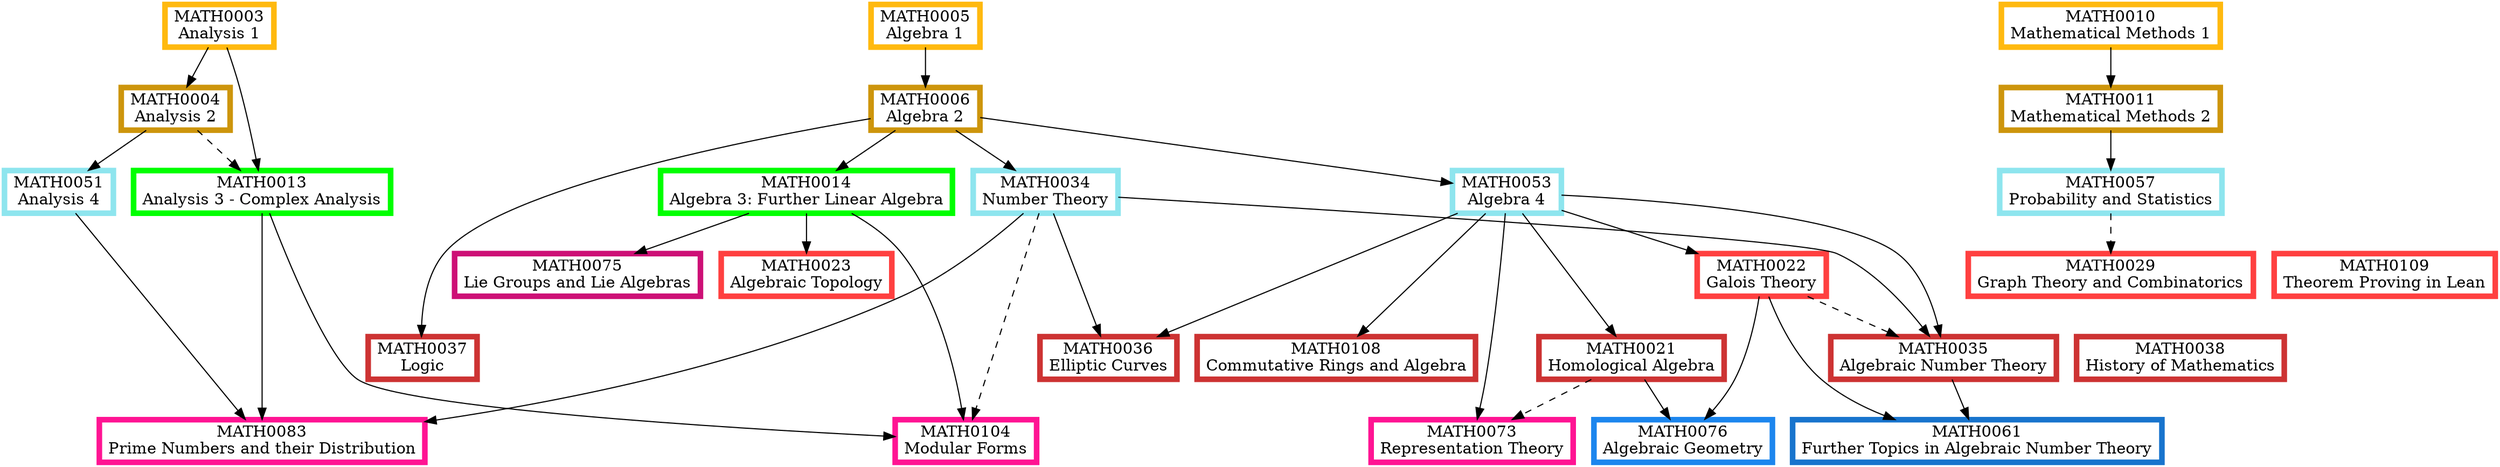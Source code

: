 digraph {
	node [fillcolor=white penwidth=5 shape=box style="filled,bold"]
	subgraph "1.0 1" {
		rank=same
		MATH0005 [label="MATH0005
Algebra 1" color=darkgoldenrod1 href="https://www.ucl.ac.uk/maths/sites/maths/files/math0005.pdf" tooltip="Year 1, term 1"]
		MATH0003 [label="MATH0003
Analysis 1" color=darkgoldenrod1 href="https://www.ucl.ac.uk/maths/sites/maths/files/math0003.pdf" tooltip="Year 1, term 1"]
		MATH0010 [label="MATH0010
Mathematical Methods 1" color=darkgoldenrod1 href="https://www.ucl.ac.uk/maths/sites/maths/files/math0010.pdf" tooltip="Year 1, term 1"]
	}
	MATH0010 -> MATH0011 [tooltip="required prerequisite"]
	MATH0005 -> MATH0006 [tooltip="required prerequisite"]
	MATH0003 -> MATH0004 [tooltip="required prerequisite"]
	subgraph "1.0 2" {
		rank=same
		MATH0011 [label="MATH0011
Mathematical Methods 2" color=darkgoldenrod3 href="https://www.ucl.ac.uk/maths/sites/maths/files/math0011_2.pdf" tooltip="Year 1, term 2"]
		MATH0006 [label="MATH0006
Algebra 2" color=darkgoldenrod3 href="https://www.ucl.ac.uk/maths/sites/maths/files/math0006.pdf" tooltip="Year 1, term 2"]
		MATH0004 [label="MATH0004
Analysis 2" color=darkgoldenrod3 href="https://www.ucl.ac.uk/maths/sites/maths/files/math0004.pdf" tooltip="Year 1, term 2"]
	}
	MATH0003 -> MATH0013 [tooltip="required prerequisite"]
	MATH0004 -> MATH0013 [style=dashed tooltip="recommended prerequisite"]
	MATH0006 -> MATH0014 [tooltip="required prerequisite"]
	subgraph "2.0 1" {
		rank=same
		MATH0013 [label="MATH0013
Analysis 3 - Complex Analysis" color=green1 href="https://www.ucl.ac.uk/maths/sites/maths/files/math0013.pdf" tooltip="Year 2, term 1"]
		MATH0014 [label="MATH0014
Algebra 3: Further Linear Algebra" color=green1 href="https://www.ucl.ac.uk/maths/sites/maths/files/math0014.pdf" tooltip="Year 2, term 1"]
	}
	MATH0006 -> MATH0053 [tooltip="required prerequisite"]
	MATH0006 -> MATH0034 [tooltip="required prerequisite"]
	MATH0011 -> MATH0057 [tooltip="required prerequisite"]
	MATH0004 -> MATH0051 [tooltip="required prerequisite"]
	subgraph "2.5 2" {
		rank=same
		MATH0053 [label="MATH0053
Algebra 4" color=cadetblue2 href="https://www.ucl.ac.uk/maths/sites/maths/files/math0053.pdf" tooltip="Year 2 or 3, term 2"]
		MATH0034 [label="MATH0034
Number Theory" color=cadetblue2 href="https://www.ucl.ac.uk/maths/sites/maths/files/math0034.pdf" tooltip="Year 2 or 3, term 2"]
		MATH0057 [label="MATH0057
Probability and Statistics" color=cadetblue2 href="https://www.ucl.ac.uk/maths/sites/maths/files/math0057.pdf" tooltip="Year 2 or 3, term 2"]
		MATH0051 [label="MATH0051
Analysis 4" color=cadetblue2 href="https://www.ucl.ac.uk/maths/sites/maths/files/math0051.pdf" tooltip="Year 2 or 3, term 2"]
	}
	MATH0053 -> MATH0022 [tooltip="required prerequisite"]
	MATH0014 -> MATH0023 [tooltip="required prerequisite"]
	MATH0057 -> MATH0029 [style=dashed tooltip="recommended prerequisite"]
	subgraph "3 1" {
		rank=same
		MATH0109 [label="MATH0109
Theorem Proving in Lean" color=brown1 href="https://www.ucl.ac.uk/maths/sites/maths/files/math0109.pdf" tooltip="Year 3, term 1"]
		MATH0022 [label="MATH0022
Galois Theory" color=brown1 href="https://www.ucl.ac.uk/maths/sites/maths/files/math0022.pdf" tooltip="Year 3, term 1"]
		MATH0023 [label="MATH0023
Algebraic Topology" color=brown1 href="https://www.ucl.ac.uk/maths/sites/maths/files/math0023_1.pdf" tooltip="Year 3, term 1"]
		MATH0029 [label="MATH0029
Graph Theory and Combinatorics" color=brown1 href="https://www.ucl.ac.uk/maths/sites/maths/files/math0029.pdf" tooltip="Year 3, term 1"]
	}
	MATH0006 -> MATH0037 [tooltip="required prerequisite"]
	MATH0053 -> MATH0108 [tooltip="required prerequisite"]
	MATH0034 -> MATH0036 [tooltip="required prerequisite"]
	MATH0053 -> MATH0036 [tooltip="required prerequisite"]
	MATH0053 -> MATH0021 [tooltip="required prerequisite"]
	MATH0034 -> MATH0035 [tooltip="required prerequisite"]
	MATH0053 -> MATH0035 [tooltip="required prerequisite"]
	MATH0022 -> MATH0035 [style=dashed tooltip="recommended prerequisite"]
	subgraph "3.0 2" {
		rank=same
		MATH0038 [label="MATH0038
History of Mathematics" color=brown3 href="https://www.ucl.ac.uk/maths/sites/maths/files/math0038.pdf" tooltip="Year 3, term 2"]
		MATH0037 [label="MATH0037
Logic" color=brown3 href="https://www.ucl.ac.uk/maths/sites/maths/files/math0037.pdf" tooltip="Year 3, term 2"]
		MATH0108 [label="MATH0108
Commutative Rings and Algebra" color=brown3 href="https://www.ucl.ac.uk/maths/sites/maths/files/0108_0.pdf" tooltip="Year 3, term 2"]
		MATH0036 [label="MATH0036
Elliptic Curves" color=brown3 href="https://www.ucl.ac.uk/maths/sites/maths/files/math0036.pdf" tooltip="Year 3, term 2"]
		MATH0021 [label="MATH0021
Homological Algebra" color=brown3 href="https://www.ucl.ac.uk/maths/sites/maths/files/math0021.pdf" tooltip="Year 3, term 2"]
		MATH0035 [label="MATH0035
Algebraic Number Theory" color=brown3 href="https://www.ucl.ac.uk/maths/sites/maths/files/math0035.pdf" tooltip="Year 3, term 2"]
	}
	MATH0013 -> MATH0104 [tooltip="required prerequisite"]
	MATH0014 -> MATH0104 [tooltip="required prerequisite"]
	MATH0034 -> MATH0104 [style=dashed tooltip="recommended prerequisite"]
	MATH0053 -> MATH0073 [tooltip="required prerequisite"]
	MATH0021 -> MATH0073 [style=dashed tooltip="recommended prerequisite"]
	MATH0013 -> MATH0083 [tooltip="required prerequisite"]
	MATH0051 -> MATH0083 [tooltip="required prerequisite"]
	MATH0034 -> MATH0083 [tooltip="required prerequisite"]
	subgraph "3.5 1" {
		rank=same
		MATH0104 [label="MATH0104
Modular Forms" color=deeppink1 href="https://www.ucl.ac.uk/maths/sites/maths/files/math0104_2.pdf" tooltip="Year 3 or 4, term 1"]
		MATH0073 [label="MATH0073
Representation Theory" color=deeppink1 href="https://www.ucl.ac.uk/maths/sites/maths/files/math0073.pdf" tooltip="Year 3 or 4, term 1"]
		MATH0083 [label="MATH0083
Prime Numbers and their Distribution" color=deeppink1 href="https://www.ucl.ac.uk/maths/sites/maths/files/math0083.pdf" tooltip="Year 3 or 4, term 1"]
	}
	MATH0014 -> MATH0075 [tooltip="required prerequisite"]
	subgraph "3.5 2" {
		rank=same
		MATH0075 [label="MATH0075
Lie Groups and Lie Algebras" color=deeppink3 href="https://www.ucl.ac.uk/maths/sites/maths/files/math0075_3.pdf" tooltip="Year 3 or 4, term 2"]
	}
	MATH0021 -> MATH0076 [tooltip="required prerequisite"]
	MATH0022 -> MATH0076 [tooltip="required prerequisite"]
	subgraph "4.0 1" {
		rank=same
		MATH0076 [label="MATH0076
Algebraic Geometry" color=dodgerblue2 href="https://www.ucl.ac.uk/maths/sites/maths/files/math0076_3.pdf" tooltip="Year 4, term 1"]
	}
	MATH0035 -> MATH0061 [tooltip="required prerequisite"]
	MATH0022 -> MATH0061 [tooltip="required prerequisite"]
	subgraph "4 2" {
		rank=same
		MATH0061 [label="MATH0061
Further Topics in Algebraic Number Theory" color=dodgerblue3 href="https://www.ucl.ac.uk/maths/sites/maths/files/math0061_0.pdf" tooltip="Year 4, term 2"]
	}
}
